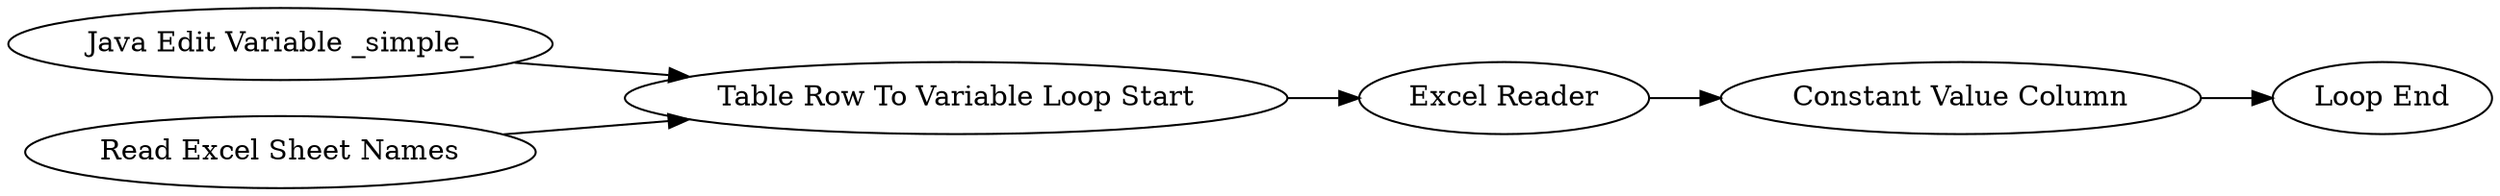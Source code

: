 digraph {
	14 -> 10
	9 -> 10
	10 -> 11
	11 -> 13
	13 -> 12
	13 [label="Constant Value Column"]
	9 [label="Read Excel Sheet Names"]
	11 [label="Excel Reader"]
	10 [label="Table Row To Variable Loop Start"]
	14 [label="Java Edit Variable _simple_"]
	12 [label="Loop End"]
	rankdir=LR
}
